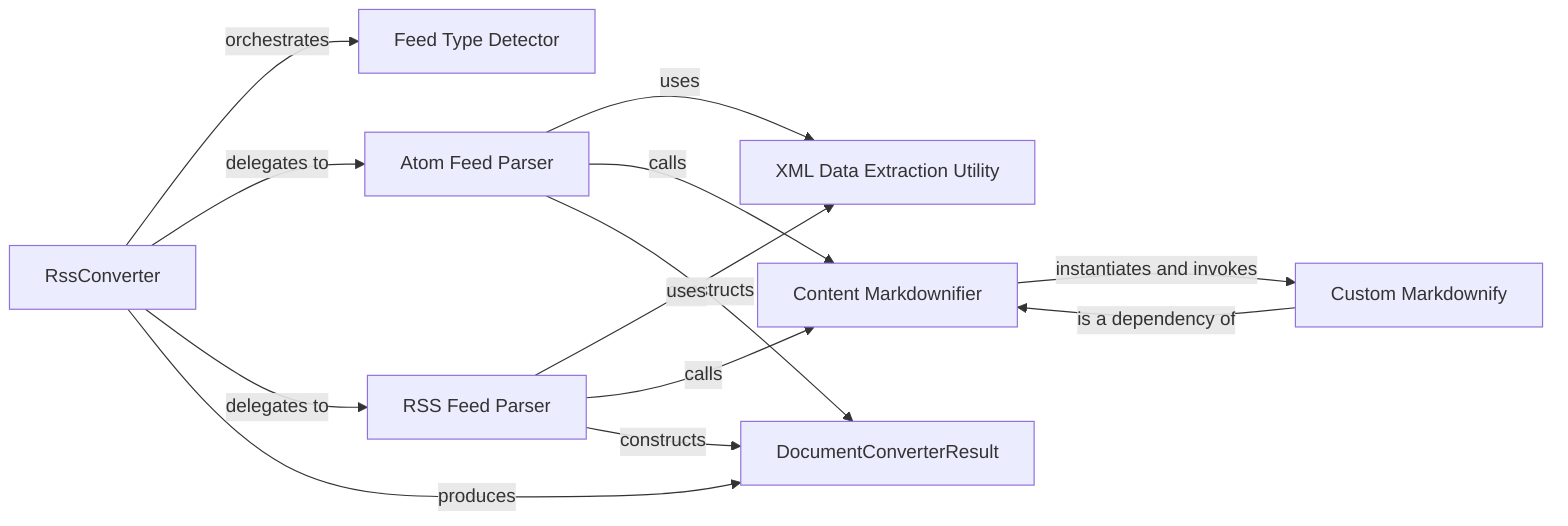 graph LR
    RssConverter["RssConverter"]
    Feed_Type_Detector["Feed Type Detector"]
    Atom_Feed_Parser["Atom Feed Parser"]
    RSS_Feed_Parser["RSS Feed Parser"]
    XML_Data_Extraction_Utility["XML Data Extraction Utility"]
    Content_Markdownifier["Content Markdownifier"]
    Custom_Markdownify["Custom Markdownify"]
    DocumentConverterResult["DocumentConverterResult"]
    RssConverter -- "orchestrates" --> Feed_Type_Detector
    RssConverter -- "delegates to" --> Atom_Feed_Parser
    RssConverter -- "delegates to" --> RSS_Feed_Parser
    RssConverter -- "produces" --> DocumentConverterResult
    Atom_Feed_Parser -- "uses" --> XML_Data_Extraction_Utility
    Atom_Feed_Parser -- "calls" --> Content_Markdownifier
    Atom_Feed_Parser -- "constructs" --> DocumentConverterResult
    RSS_Feed_Parser -- "uses" --> XML_Data_Extraction_Utility
    RSS_Feed_Parser -- "calls" --> Content_Markdownifier
    RSS_Feed_Parser -- "constructs" --> DocumentConverterResult
    Content_Markdownifier -- "instantiates and invokes" --> Custom_Markdownify
    Custom_Markdownify -- "is a dependency of" --> Content_Markdownifier
    click RssConverter href "./RssConverter.md" "Details"